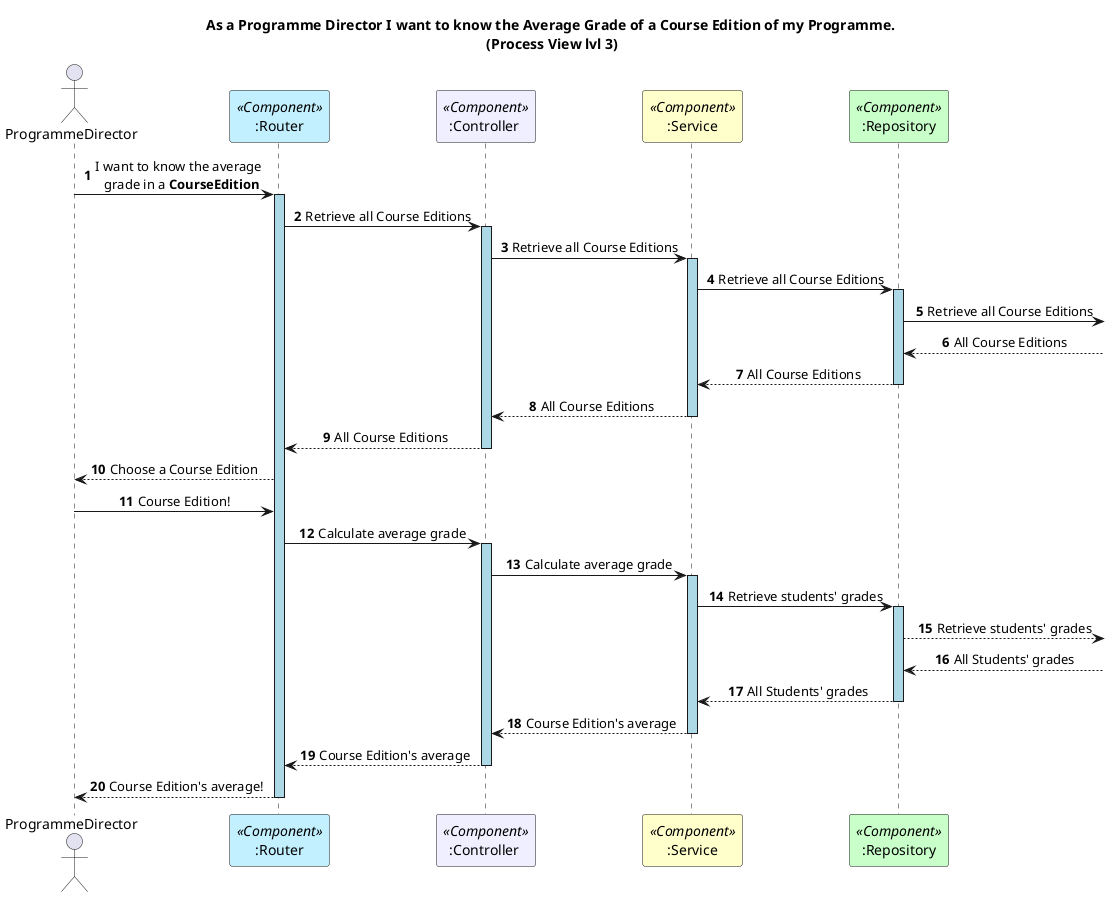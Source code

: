 @startuml

autonumber
skinparam sequenceMessageAlign center
skinparam sequenceLifeLineBackgroundColor lightblue
title As a Programme Director I want to know the Average Grade of a Course Edition of my Programme. \n(Process View lvl 3)
skinparam sequencemessagealign center

actor ProgrammeDirector
participant ":Router" as UI <<Component>> #application
participant ":Controller " as controller <<Component>> #motivation
participant ":Service" as service <<Component>> #business
participant ":Repository" as repo <<Component>> #technology

ProgrammeDirector -> UI : I want to know the average \n grade in a **CourseEdition**
activate UI
UI -> controller : Retrieve all Course Editions
activate controller
controller -> service : Retrieve all Course Editions
activate service
service -> repo : Retrieve all Course Editions
activate repo
repo ->  : Retrieve all Course Editions
repo <--  : All Course Editions
repo --> service : All Course Editions
deactivate repo
service --> controller : All Course Editions
deactivate service
controller --> UI : All Course Editions
deactivate controller


UI --> ProgrammeDirector : Choose a Course Edition
ProgrammeDirector -> UI : Course Edition!


UI -> controller ++: Calculate average grade

controller -> service ++: Calculate average grade

service -> repo ++: Retrieve students' grades
repo -->  : Retrieve students' grades
repo <-- : All Students' grades
repo --> service --: All Students' grades


service --> controller --: Course Edition's average

controller --> UI --: Course Edition's average

UI --> ProgrammeDirector : Course Edition's average!
deactivate UI

@enduml